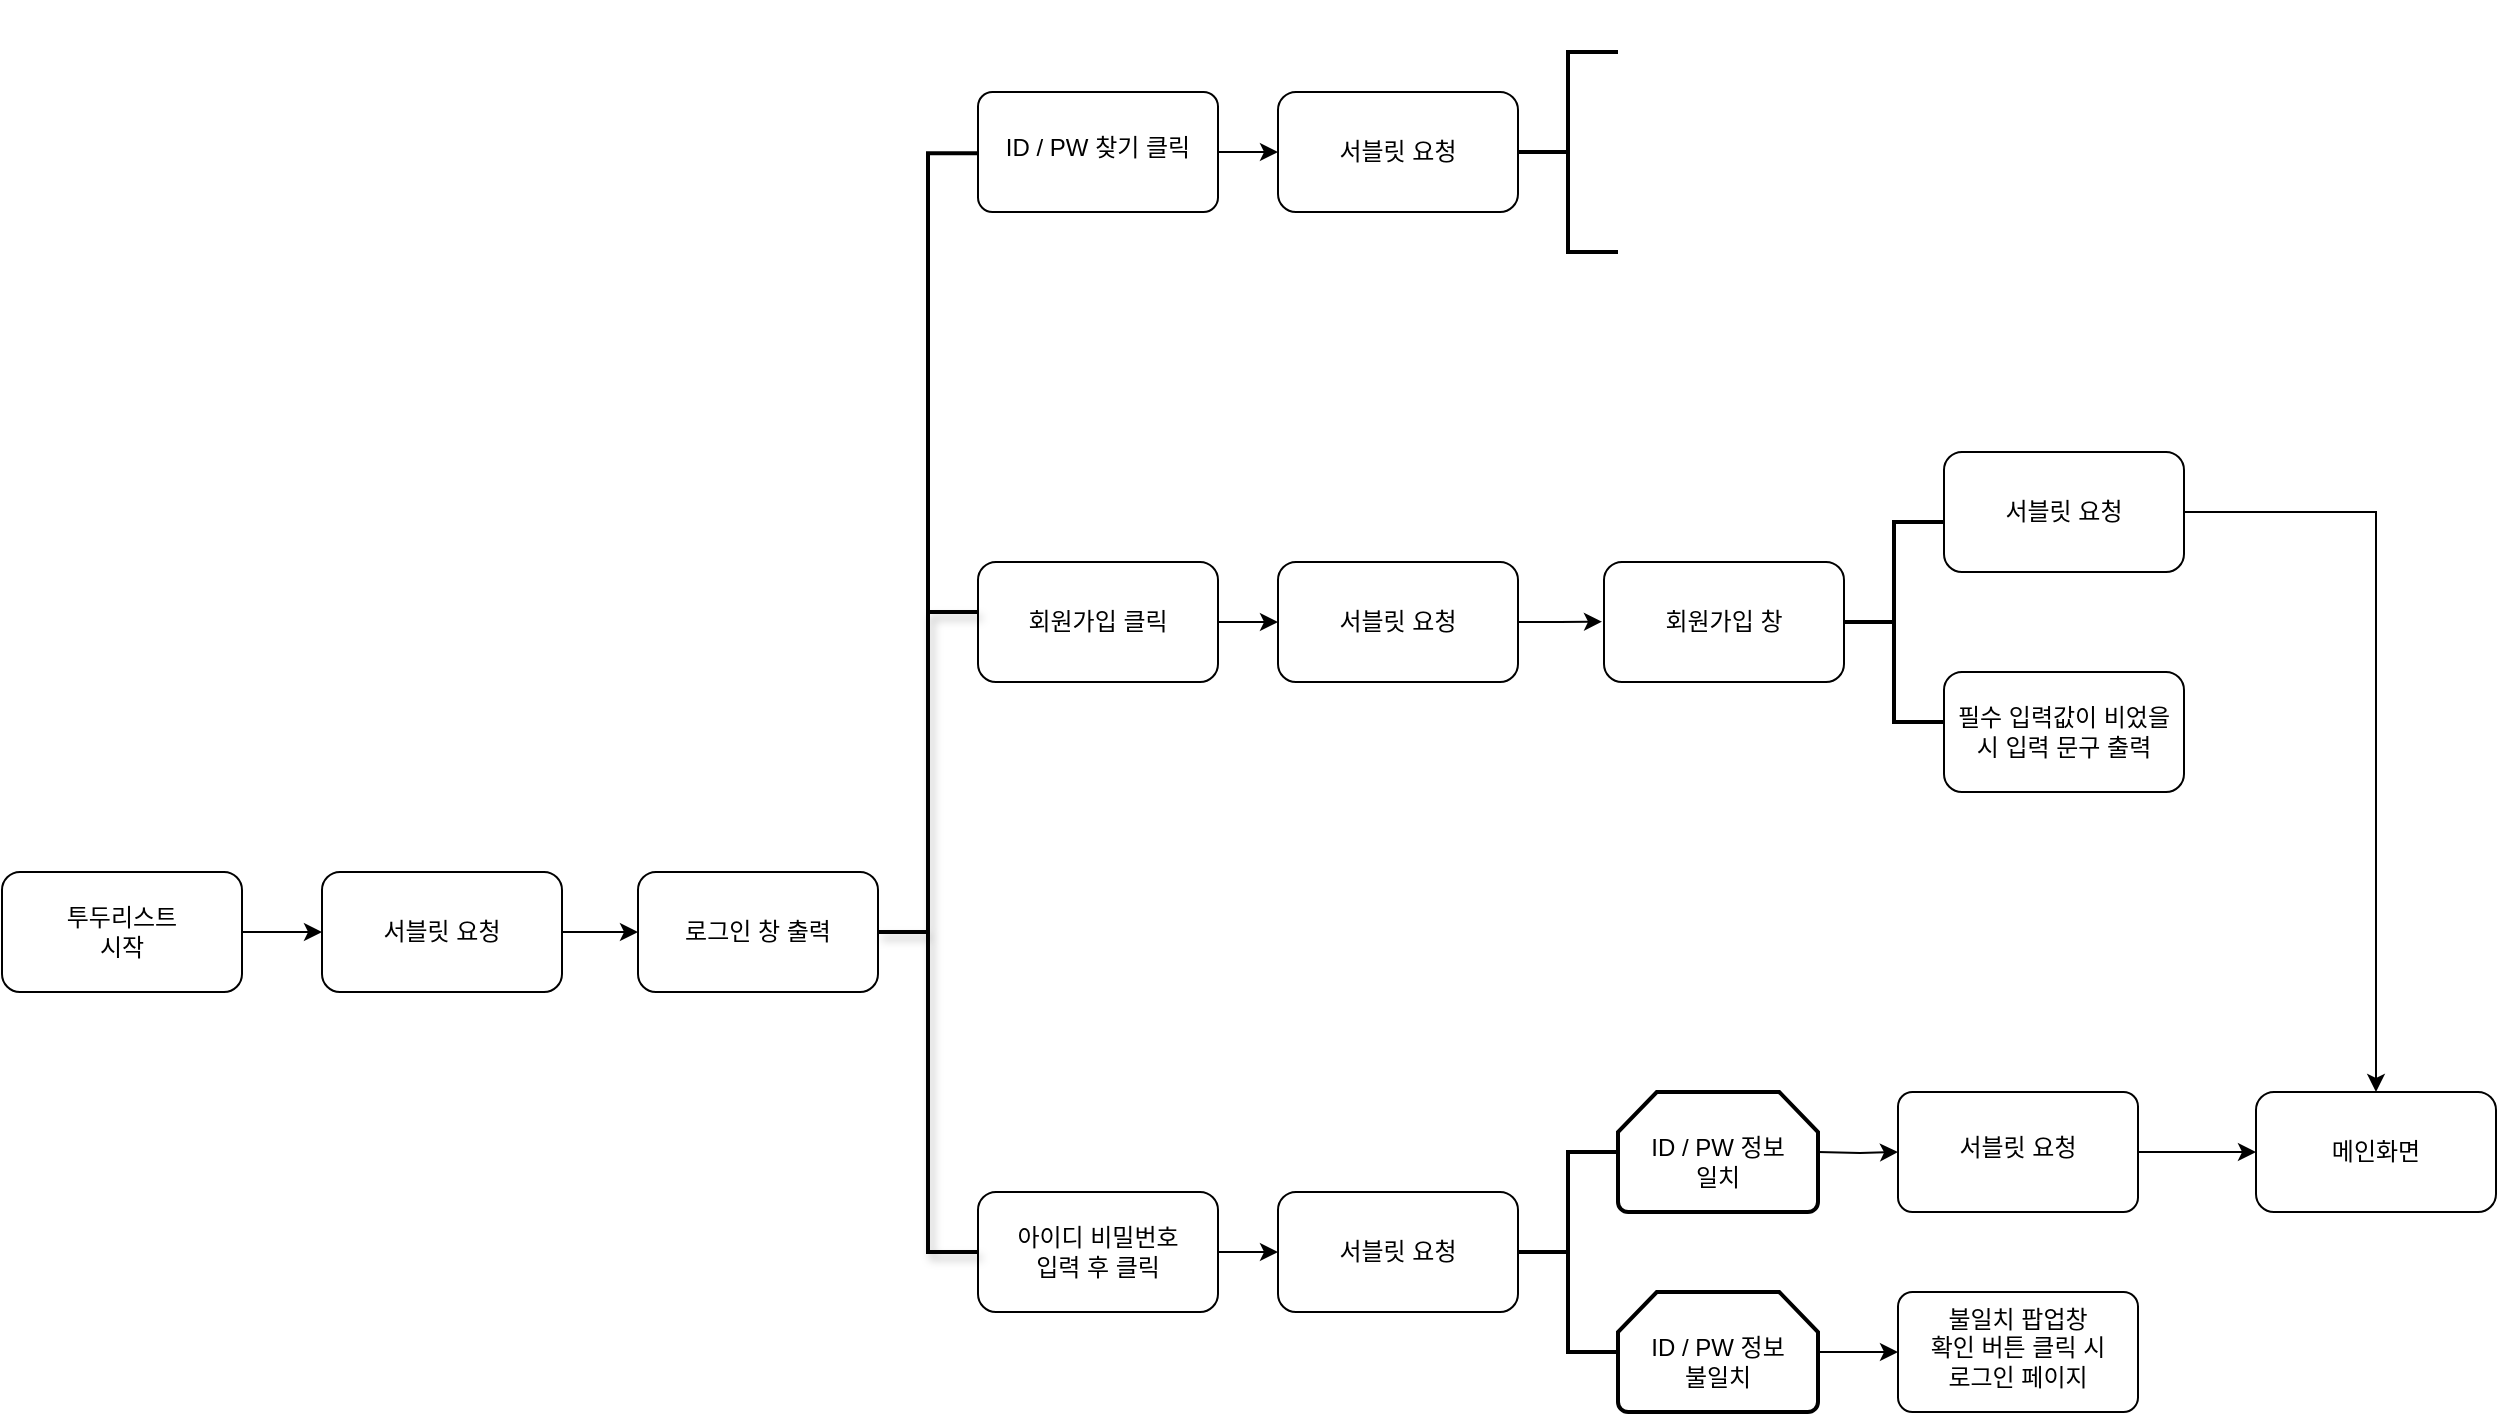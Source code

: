 <mxfile version="24.7.17">
  <diagram name="페이지-1" id="YBRmQFVH9i4L7YW0Mh_G">
    <mxGraphModel dx="2261" dy="2053" grid="1" gridSize="10" guides="1" tooltips="1" connect="1" arrows="1" fold="1" page="1" pageScale="1" pageWidth="827" pageHeight="1169" math="0" shadow="0">
      <root>
        <mxCell id="0" />
        <mxCell id="1" parent="0" />
        <mxCell id="2TFwc7a3pwKRf25QPgmq-69" style="edgeStyle=orthogonalEdgeStyle;rounded=0;orthogonalLoop=1;jettySize=auto;html=1;exitX=1;exitY=0.5;exitDx=0;exitDy=0;fontFamily=Helvetica;fontSize=12;fontColor=default;" edge="1" parent="1" source="2TFwc7a3pwKRf25QPgmq-1" target="2TFwc7a3pwKRf25QPgmq-3">
          <mxGeometry relative="1" as="geometry" />
        </mxCell>
        <mxCell id="2TFwc7a3pwKRf25QPgmq-1" value="투두리스트&lt;br&gt;시작" style="rounded=1;whiteSpace=wrap;html=1;" vertex="1" parent="1">
          <mxGeometry x="-300" y="290" width="120" height="60" as="geometry" />
        </mxCell>
        <mxCell id="2TFwc7a3pwKRf25QPgmq-68" style="edgeStyle=orthogonalEdgeStyle;rounded=0;orthogonalLoop=1;jettySize=auto;html=1;exitX=1;exitY=0.5;exitDx=0;exitDy=0;fontFamily=Helvetica;fontSize=12;fontColor=default;" edge="1" parent="1" source="2TFwc7a3pwKRf25QPgmq-3" target="2TFwc7a3pwKRf25QPgmq-4">
          <mxGeometry relative="1" as="geometry" />
        </mxCell>
        <mxCell id="2TFwc7a3pwKRf25QPgmq-3" value="서블릿 요청" style="rounded=1;whiteSpace=wrap;html=1;" vertex="1" parent="1">
          <mxGeometry x="-140" y="290" width="120" height="60" as="geometry" />
        </mxCell>
        <mxCell id="2TFwc7a3pwKRf25QPgmq-4" value="로그인 창 출력" style="rounded=1;whiteSpace=wrap;html=1;" vertex="1" parent="1">
          <mxGeometry x="18" y="290" width="120" height="60" as="geometry" />
        </mxCell>
        <mxCell id="2TFwc7a3pwKRf25QPgmq-8" value="회원가입 클릭" style="rounded=1;whiteSpace=wrap;html=1;" vertex="1" parent="1">
          <mxGeometry x="188" y="135" width="120" height="60" as="geometry" />
        </mxCell>
        <mxCell id="2TFwc7a3pwKRf25QPgmq-26" style="edgeStyle=orthogonalEdgeStyle;rounded=0;orthogonalLoop=1;jettySize=auto;html=1;exitX=1;exitY=0.5;exitDx=0;exitDy=0;entryX=0;entryY=0.5;entryDx=0;entryDy=0;" edge="1" parent="1" source="2TFwc7a3pwKRf25QPgmq-9" target="2TFwc7a3pwKRf25QPgmq-17">
          <mxGeometry relative="1" as="geometry" />
        </mxCell>
        <mxCell id="2TFwc7a3pwKRf25QPgmq-9" value="아이디 비밀번호&lt;br&gt;입력 후 클릭" style="rounded=1;whiteSpace=wrap;html=1;" vertex="1" parent="1">
          <mxGeometry x="188" y="450" width="120" height="60" as="geometry" />
        </mxCell>
        <mxCell id="2TFwc7a3pwKRf25QPgmq-17" value="서블릿 요청" style="rounded=1;whiteSpace=wrap;html=1;" vertex="1" parent="1">
          <mxGeometry x="338" y="450" width="120" height="60" as="geometry" />
        </mxCell>
        <mxCell id="2TFwc7a3pwKRf25QPgmq-27" value="" style="strokeWidth=2;html=1;shape=mxgraph.flowchart.annotation_2;align=left;labelPosition=right;pointerEvents=1;" vertex="1" parent="1">
          <mxGeometry x="458" y="430" width="50" height="100" as="geometry" />
        </mxCell>
        <mxCell id="2TFwc7a3pwKRf25QPgmq-34" value="&lt;div&gt;&lt;br&gt;&lt;/div&gt;ID / PW 정보&lt;br&gt;일치" style="strokeWidth=2;html=1;shape=mxgraph.flowchart.loop_limit;whiteSpace=wrap;strokeColor=default;align=center;verticalAlign=top;arcSize=12;fontFamily=Helvetica;fontSize=12;fontColor=default;fillColor=default;" vertex="1" parent="1">
          <mxGeometry x="508" y="400" width="100" height="60" as="geometry" />
        </mxCell>
        <mxCell id="2TFwc7a3pwKRf25QPgmq-38" style="edgeStyle=orthogonalEdgeStyle;rounded=0;orthogonalLoop=1;jettySize=auto;html=1;exitX=1;exitY=0.5;exitDx=0;exitDy=0;exitPerimeter=0;fontFamily=Helvetica;fontSize=12;fontColor=default;" edge="1" parent="1" source="2TFwc7a3pwKRf25QPgmq-35" target="2TFwc7a3pwKRf25QPgmq-37">
          <mxGeometry relative="1" as="geometry" />
        </mxCell>
        <mxCell id="2TFwc7a3pwKRf25QPgmq-35" value="&lt;div&gt;&lt;br&gt;&lt;/div&gt;ID / PW 정보&lt;br&gt;불일치" style="strokeWidth=2;html=1;shape=mxgraph.flowchart.loop_limit;whiteSpace=wrap;strokeColor=default;align=center;verticalAlign=top;arcSize=12;fontFamily=Helvetica;fontSize=12;fontColor=default;fillColor=default;" vertex="1" parent="1">
          <mxGeometry x="508" y="500" width="100" height="60" as="geometry" />
        </mxCell>
        <mxCell id="2TFwc7a3pwKRf25QPgmq-37" value="불일치 팝업창&lt;br&gt;확인 버튼 클릭 시&lt;br&gt;로그인 페이지" style="rounded=1;whiteSpace=wrap;html=1;strokeColor=default;align=center;verticalAlign=top;arcSize=12;fontFamily=Helvetica;fontSize=12;fontColor=default;fillColor=default;" vertex="1" parent="1">
          <mxGeometry x="648" y="500" width="120" height="60" as="geometry" />
        </mxCell>
        <mxCell id="2TFwc7a3pwKRf25QPgmq-39" style="edgeStyle=orthogonalEdgeStyle;rounded=0;orthogonalLoop=1;jettySize=auto;html=1;exitX=1;exitY=0.5;exitDx=0;exitDy=0;exitPerimeter=0;fontFamily=Helvetica;fontSize=12;fontColor=default;" edge="1" target="2TFwc7a3pwKRf25QPgmq-40" parent="1">
          <mxGeometry relative="1" as="geometry">
            <mxPoint x="608" y="430" as="sourcePoint" />
          </mxGeometry>
        </mxCell>
        <mxCell id="2TFwc7a3pwKRf25QPgmq-78" style="edgeStyle=orthogonalEdgeStyle;rounded=0;orthogonalLoop=1;jettySize=auto;html=1;exitX=1;exitY=0.5;exitDx=0;exitDy=0;entryX=0;entryY=0.5;entryDx=0;entryDy=0;fontFamily=Helvetica;fontSize=12;fontColor=default;" edge="1" parent="1" source="2TFwc7a3pwKRf25QPgmq-40" target="2TFwc7a3pwKRf25QPgmq-75">
          <mxGeometry relative="1" as="geometry" />
        </mxCell>
        <mxCell id="2TFwc7a3pwKRf25QPgmq-40" value="&lt;br&gt;서블릿 요청" style="rounded=1;whiteSpace=wrap;html=1;strokeColor=default;align=center;verticalAlign=top;arcSize=12;fontFamily=Helvetica;fontSize=12;fontColor=default;fillColor=default;" vertex="1" parent="1">
          <mxGeometry x="648" y="400" width="120" height="60" as="geometry" />
        </mxCell>
        <mxCell id="2TFwc7a3pwKRf25QPgmq-59" value="" style="group" vertex="1" connectable="0" parent="1">
          <mxGeometry x="138" y="50" width="50" height="430" as="geometry" />
        </mxCell>
        <mxCell id="2TFwc7a3pwKRf25QPgmq-22" value="" style="strokeWidth=2;html=1;shape=mxgraph.flowchart.annotation_2;align=left;labelPosition=right;pointerEvents=1;points=[[0,0.5,0,0,0],[0.5,0,0,0,0],[0.5,1,0,0,0],[1,0,0,0,0],[1,0.5,0,0,0],[1,1,0,0,0]];shadow=1;" vertex="1" parent="2TFwc7a3pwKRf25QPgmq-59">
          <mxGeometry y="110" width="50" height="320" as="geometry" />
        </mxCell>
        <mxCell id="2TFwc7a3pwKRf25QPgmq-58" value="" style="group" vertex="1" connectable="0" parent="2TFwc7a3pwKRf25QPgmq-59">
          <mxGeometry x="20" width="30" height="117.255" as="geometry" />
        </mxCell>
        <mxCell id="2TFwc7a3pwKRf25QPgmq-60" value="" style="group" vertex="1" connectable="0" parent="2TFwc7a3pwKRf25QPgmq-58">
          <mxGeometry width="30" height="117.255" as="geometry" />
        </mxCell>
        <mxCell id="2TFwc7a3pwKRf25QPgmq-56" value="" style="line;strokeWidth=2;direction=south;html=1;strokeColor=default;align=center;verticalAlign=top;arcSize=12;fontFamily=Helvetica;fontSize=12;fontColor=default;fillColor=default;" vertex="1" parent="2TFwc7a3pwKRf25QPgmq-60">
          <mxGeometry y="-120" width="10" height="230" as="geometry" />
        </mxCell>
        <mxCell id="2TFwc7a3pwKRf25QPgmq-62" value="&lt;div&gt;&lt;br&gt;&lt;/div&gt;ID / PW 찾기 클릭" style="rounded=1;whiteSpace=wrap;html=1;strokeColor=default;align=center;verticalAlign=top;arcSize=12;fontFamily=Helvetica;fontSize=12;fontColor=default;fillColor=default;" vertex="1" parent="1">
          <mxGeometry x="188" y="-100" width="120" height="60" as="geometry" />
        </mxCell>
        <mxCell id="2TFwc7a3pwKRf25QPgmq-70" style="edgeStyle=orthogonalEdgeStyle;rounded=0;orthogonalLoop=1;jettySize=auto;html=1;exitX=1;exitY=0.5;exitDx=0;exitDy=0;fontFamily=Helvetica;fontSize=12;fontColor=default;" edge="1" parent="1" source="2TFwc7a3pwKRf25QPgmq-64">
          <mxGeometry relative="1" as="geometry">
            <mxPoint x="500" y="164.833" as="targetPoint" />
          </mxGeometry>
        </mxCell>
        <mxCell id="2TFwc7a3pwKRf25QPgmq-64" value="서블릿 요청" style="rounded=1;whiteSpace=wrap;html=1;" vertex="1" parent="1">
          <mxGeometry x="338" y="135" width="120" height="60" as="geometry" />
        </mxCell>
        <mxCell id="2TFwc7a3pwKRf25QPgmq-65" style="edgeStyle=orthogonalEdgeStyle;rounded=0;orthogonalLoop=1;jettySize=auto;html=1;exitX=1;exitY=0.5;exitDx=0;exitDy=0;entryX=0;entryY=0.5;entryDx=0;entryDy=0;" edge="1" target="2TFwc7a3pwKRf25QPgmq-64" parent="1">
          <mxGeometry relative="1" as="geometry">
            <mxPoint x="308" y="165" as="sourcePoint" />
          </mxGeometry>
        </mxCell>
        <mxCell id="2TFwc7a3pwKRf25QPgmq-66" value="서블릿 요청" style="rounded=1;whiteSpace=wrap;html=1;" vertex="1" parent="1">
          <mxGeometry x="338" y="-100" width="120" height="60" as="geometry" />
        </mxCell>
        <mxCell id="2TFwc7a3pwKRf25QPgmq-67" style="edgeStyle=orthogonalEdgeStyle;rounded=0;orthogonalLoop=1;jettySize=auto;html=1;exitX=1;exitY=0.5;exitDx=0;exitDy=0;entryX=0;entryY=0.5;entryDx=0;entryDy=0;" edge="1" target="2TFwc7a3pwKRf25QPgmq-66" parent="1">
          <mxGeometry relative="1" as="geometry">
            <mxPoint x="308" y="-70" as="sourcePoint" />
          </mxGeometry>
        </mxCell>
        <mxCell id="2TFwc7a3pwKRf25QPgmq-57" value="" style="line;strokeWidth=2;html=1;strokeColor=default;align=center;verticalAlign=top;arcSize=12;fontFamily=Helvetica;fontSize=12;fontColor=default;fillColor=default;" vertex="1" parent="1">
          <mxGeometry x="162" y="-145" width="26" height="151.27" as="geometry" />
        </mxCell>
        <mxCell id="2TFwc7a3pwKRf25QPgmq-71" value="회원가입 창" style="rounded=1;whiteSpace=wrap;html=1;" vertex="1" parent="1">
          <mxGeometry x="501" y="135" width="120" height="60" as="geometry" />
        </mxCell>
        <mxCell id="2TFwc7a3pwKRf25QPgmq-72" value="" style="strokeWidth=2;html=1;shape=mxgraph.flowchart.annotation_2;align=left;labelPosition=right;pointerEvents=1;" vertex="1" parent="1">
          <mxGeometry x="621" y="115" width="50" height="100" as="geometry" />
        </mxCell>
        <mxCell id="2TFwc7a3pwKRf25QPgmq-77" style="edgeStyle=orthogonalEdgeStyle;rounded=0;orthogonalLoop=1;jettySize=auto;html=1;exitX=1;exitY=0.5;exitDx=0;exitDy=0;entryX=0.5;entryY=0;entryDx=0;entryDy=0;fontFamily=Helvetica;fontSize=12;fontColor=default;" edge="1" parent="1" source="2TFwc7a3pwKRf25QPgmq-73" target="2TFwc7a3pwKRf25QPgmq-75">
          <mxGeometry relative="1" as="geometry" />
        </mxCell>
        <mxCell id="2TFwc7a3pwKRf25QPgmq-73" value="서블릿 요청" style="rounded=1;whiteSpace=wrap;html=1;" vertex="1" parent="1">
          <mxGeometry x="671" y="80" width="120" height="60" as="geometry" />
        </mxCell>
        <mxCell id="2TFwc7a3pwKRf25QPgmq-74" value="필수 입력값이 비었을 시 입력 문구 출력" style="rounded=1;whiteSpace=wrap;html=1;" vertex="1" parent="1">
          <mxGeometry x="671" y="190" width="120" height="60" as="geometry" />
        </mxCell>
        <mxCell id="2TFwc7a3pwKRf25QPgmq-75" value="메인화면" style="rounded=1;whiteSpace=wrap;html=1;" vertex="1" parent="1">
          <mxGeometry x="827" y="400" width="120" height="60" as="geometry" />
        </mxCell>
        <mxCell id="2TFwc7a3pwKRf25QPgmq-82" value="" style="strokeWidth=2;html=1;shape=mxgraph.flowchart.annotation_2;align=left;labelPosition=right;pointerEvents=1;strokeColor=default;verticalAlign=top;arcSize=12;fontFamily=Helvetica;fontSize=12;fontColor=default;fillColor=default;" vertex="1" parent="1">
          <mxGeometry x="458" y="-120" width="50" height="100" as="geometry" />
        </mxCell>
      </root>
    </mxGraphModel>
  </diagram>
</mxfile>
